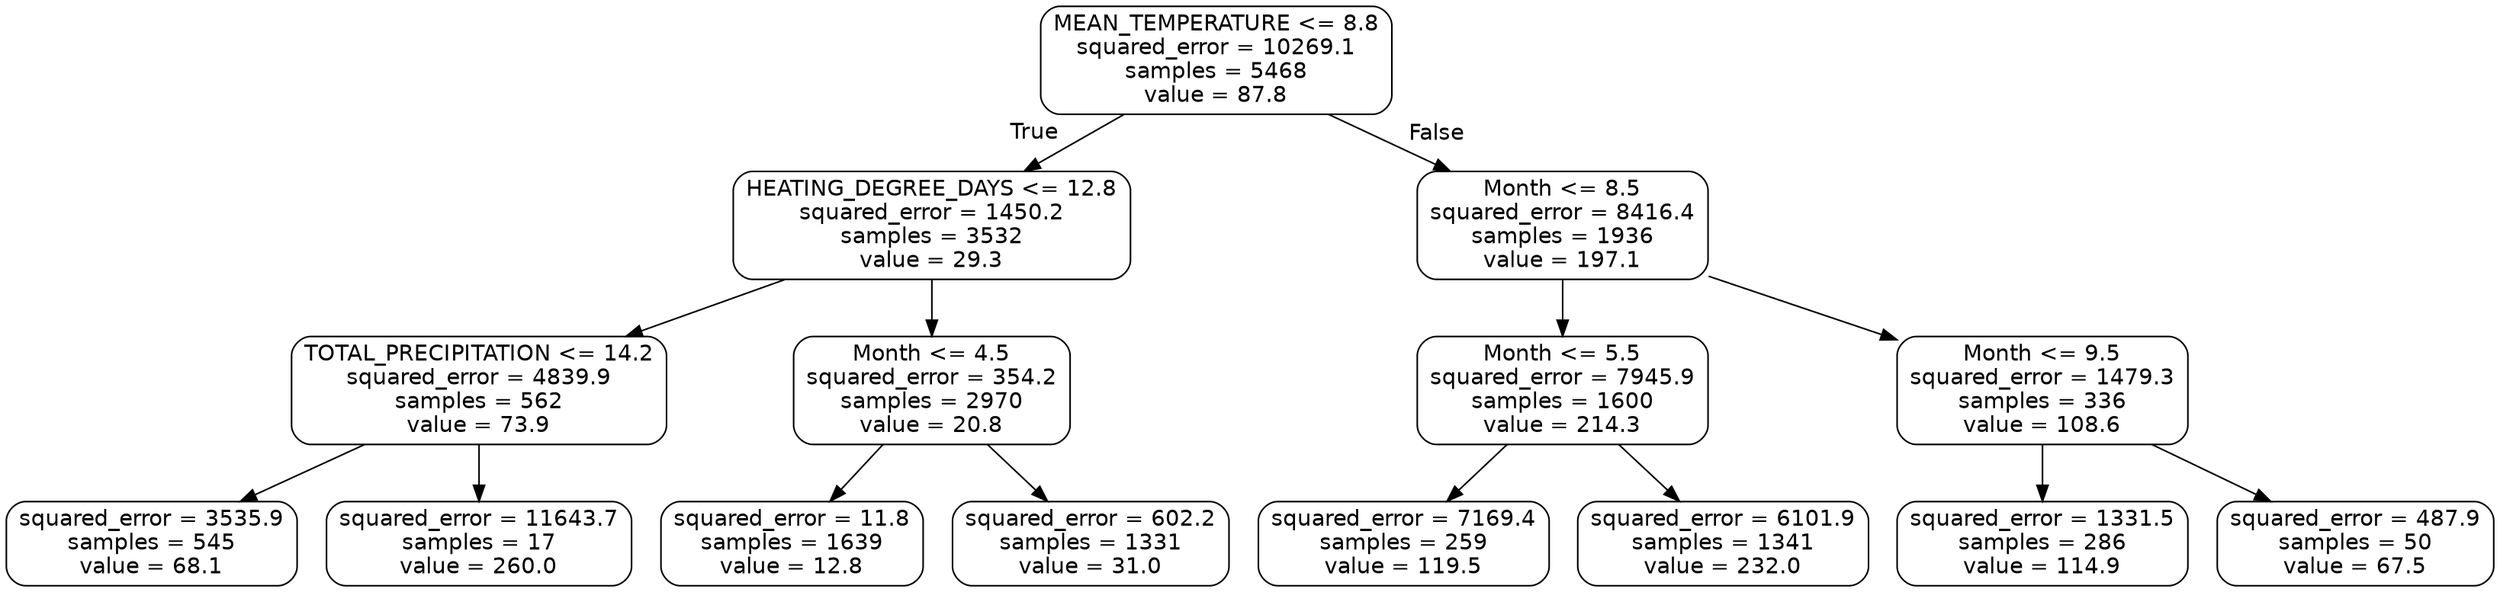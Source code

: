 digraph Tree {
node [shape=box, style="rounded", color="black", fontname="helvetica"] ;
edge [fontname="helvetica"] ;
0 [label="MEAN_TEMPERATURE <= 8.8\nsquared_error = 10269.1\nsamples = 5468\nvalue = 87.8"] ;
1 [label="HEATING_DEGREE_DAYS <= 12.8\nsquared_error = 1450.2\nsamples = 3532\nvalue = 29.3"] ;
0 -> 1 [labeldistance=2.5, labelangle=45, headlabel="True"] ;
2 [label="TOTAL_PRECIPITATION <= 14.2\nsquared_error = 4839.9\nsamples = 562\nvalue = 73.9"] ;
1 -> 2 ;
3 [label="squared_error = 3535.9\nsamples = 545\nvalue = 68.1"] ;
2 -> 3 ;
4 [label="squared_error = 11643.7\nsamples = 17\nvalue = 260.0"] ;
2 -> 4 ;
5 [label="Month <= 4.5\nsquared_error = 354.2\nsamples = 2970\nvalue = 20.8"] ;
1 -> 5 ;
6 [label="squared_error = 11.8\nsamples = 1639\nvalue = 12.8"] ;
5 -> 6 ;
7 [label="squared_error = 602.2\nsamples = 1331\nvalue = 31.0"] ;
5 -> 7 ;
8 [label="Month <= 8.5\nsquared_error = 8416.4\nsamples = 1936\nvalue = 197.1"] ;
0 -> 8 [labeldistance=2.5, labelangle=-45, headlabel="False"] ;
9 [label="Month <= 5.5\nsquared_error = 7945.9\nsamples = 1600\nvalue = 214.3"] ;
8 -> 9 ;
10 [label="squared_error = 7169.4\nsamples = 259\nvalue = 119.5"] ;
9 -> 10 ;
11 [label="squared_error = 6101.9\nsamples = 1341\nvalue = 232.0"] ;
9 -> 11 ;
12 [label="Month <= 9.5\nsquared_error = 1479.3\nsamples = 336\nvalue = 108.6"] ;
8 -> 12 ;
13 [label="squared_error = 1331.5\nsamples = 286\nvalue = 114.9"] ;
12 -> 13 ;
14 [label="squared_error = 487.9\nsamples = 50\nvalue = 67.5"] ;
12 -> 14 ;
}